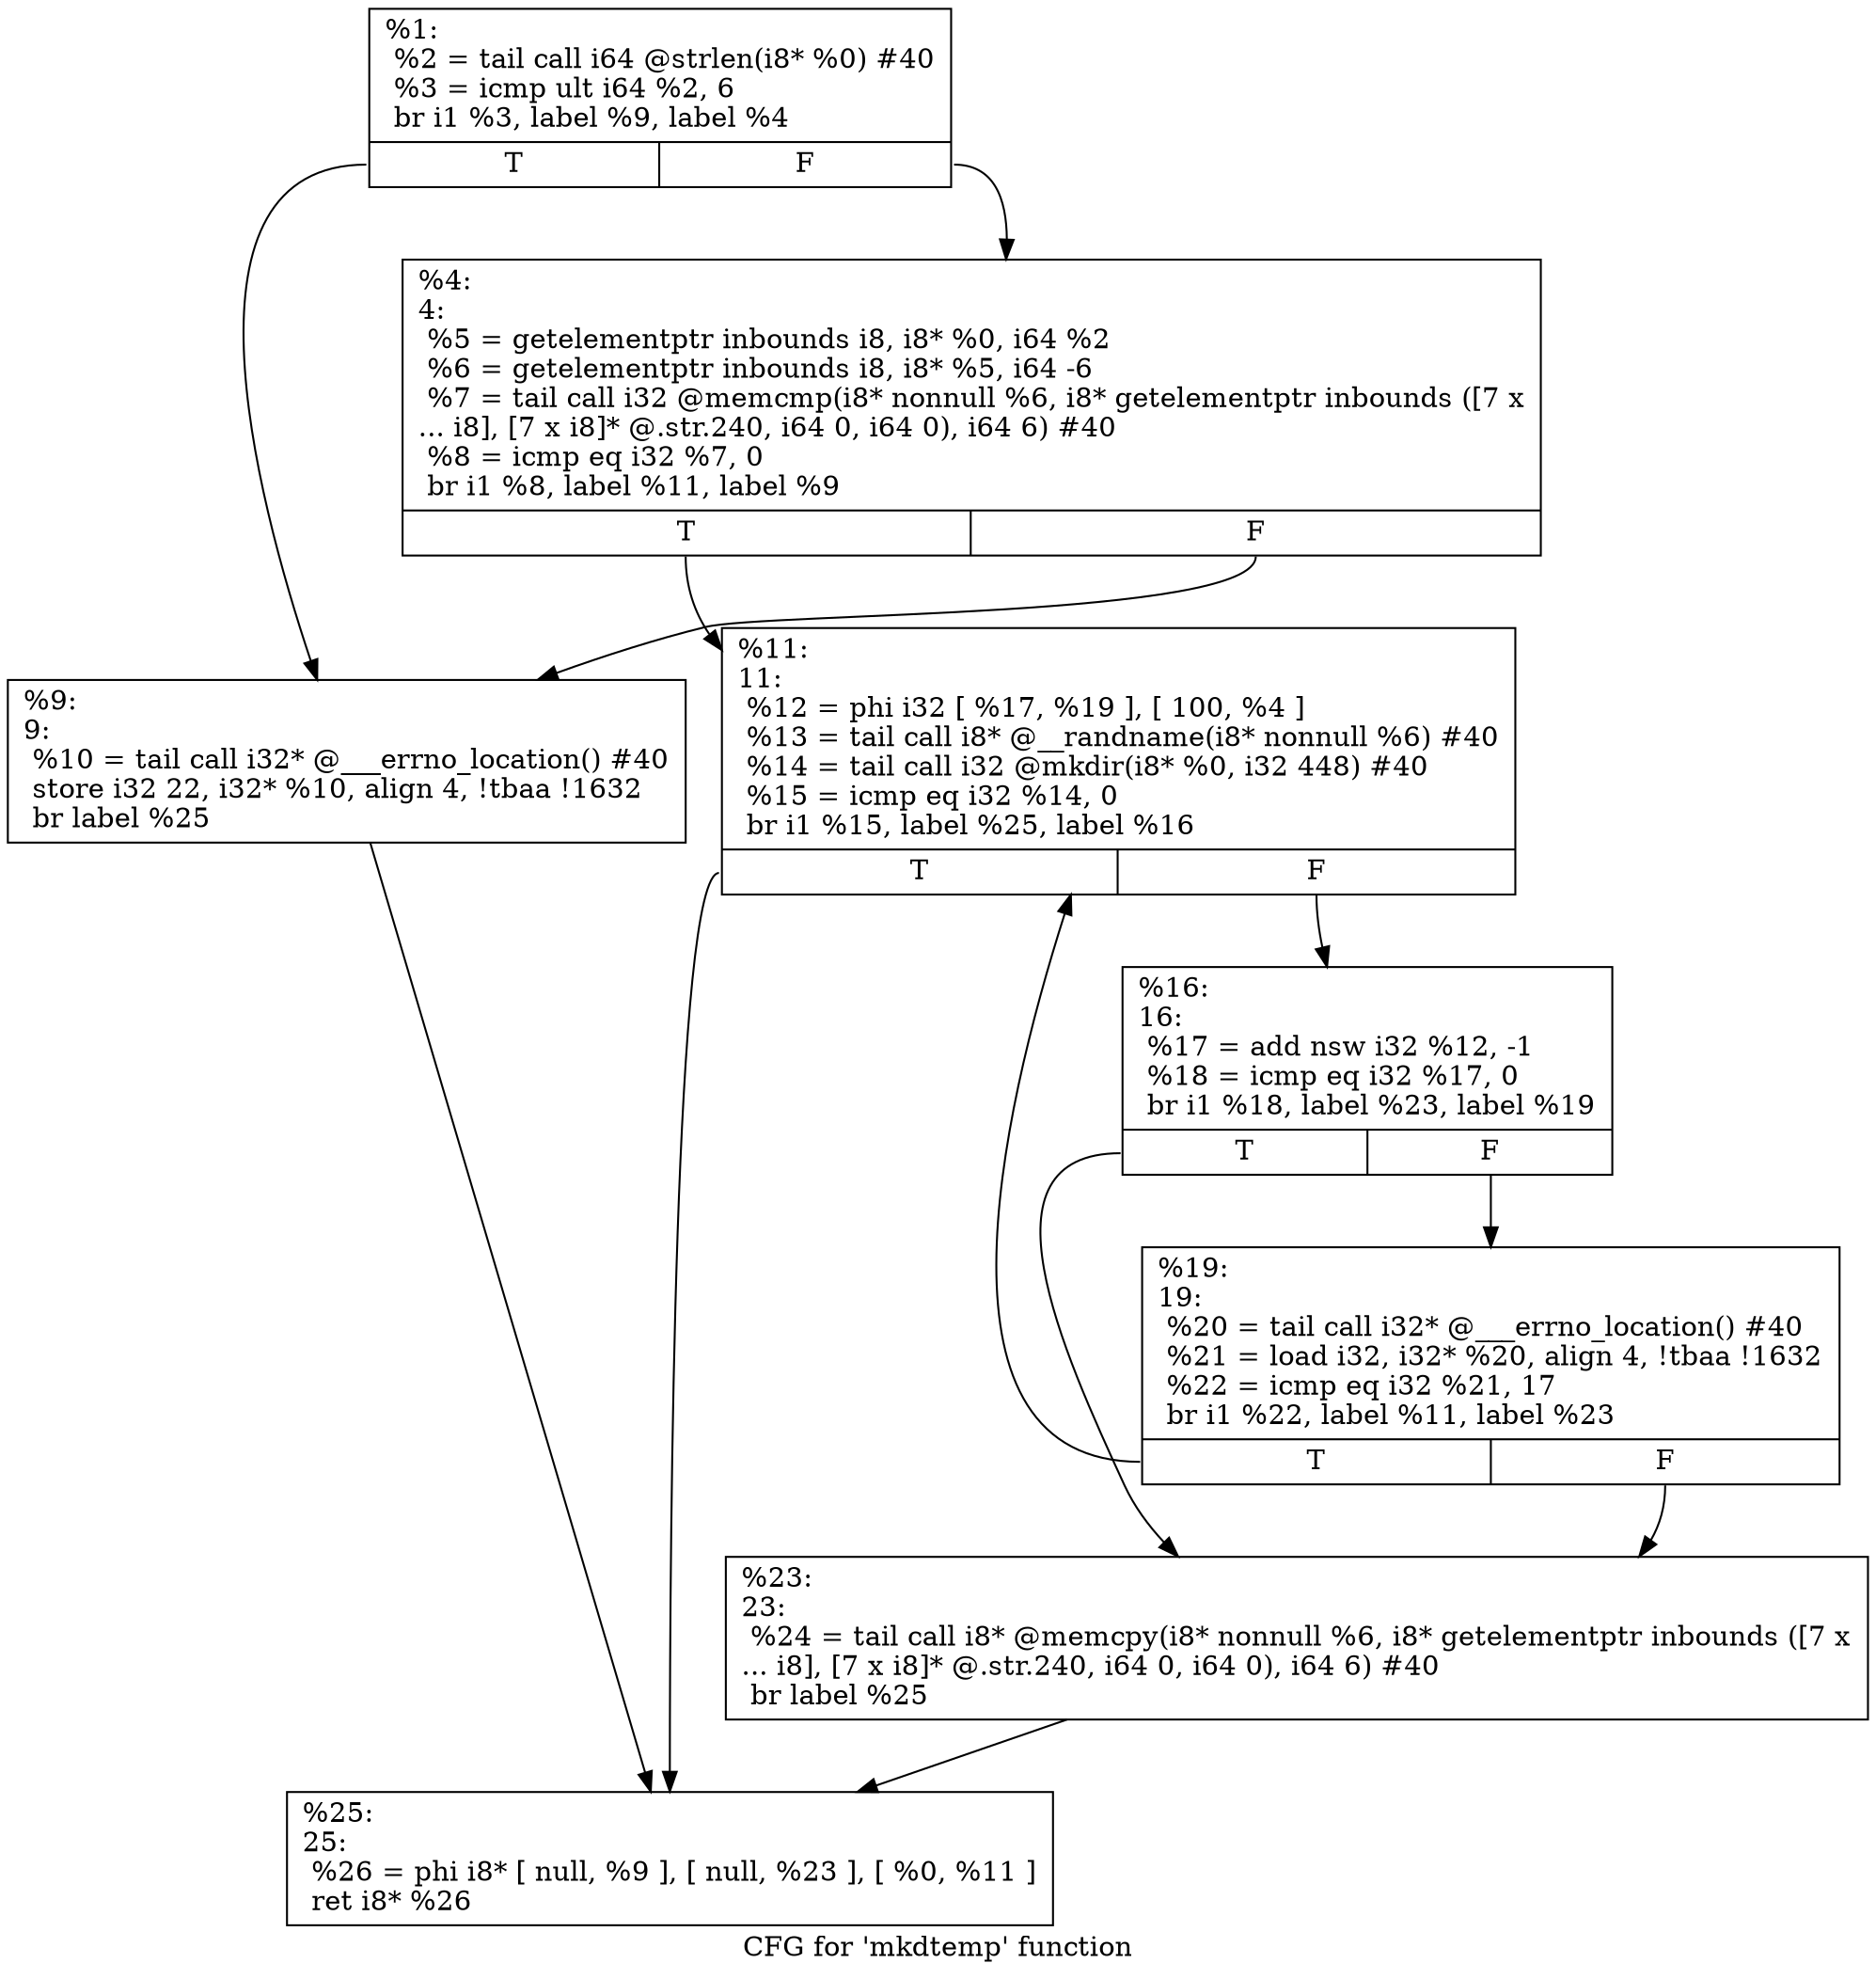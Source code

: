 digraph "CFG for 'mkdtemp' function" {
	label="CFG for 'mkdtemp' function";

	Node0x1c1b520 [shape=record,label="{%1:\l  %2 = tail call i64 @strlen(i8* %0) #40\l  %3 = icmp ult i64 %2, 6\l  br i1 %3, label %9, label %4\l|{<s0>T|<s1>F}}"];
	Node0x1c1b520:s0 -> Node0x1c1b5c0;
	Node0x1c1b520:s1 -> Node0x1c1b570;
	Node0x1c1b570 [shape=record,label="{%4:\l4:                                                \l  %5 = getelementptr inbounds i8, i8* %0, i64 %2\l  %6 = getelementptr inbounds i8, i8* %5, i64 -6\l  %7 = tail call i32 @memcmp(i8* nonnull %6, i8* getelementptr inbounds ([7 x\l... i8], [7 x i8]* @.str.240, i64 0, i64 0), i64 6) #40\l  %8 = icmp eq i32 %7, 0\l  br i1 %8, label %11, label %9\l|{<s0>T|<s1>F}}"];
	Node0x1c1b570:s0 -> Node0x1c1b610;
	Node0x1c1b570:s1 -> Node0x1c1b5c0;
	Node0x1c1b5c0 [shape=record,label="{%9:\l9:                                                \l  %10 = tail call i32* @___errno_location() #40\l  store i32 22, i32* %10, align 4, !tbaa !1632\l  br label %25\l}"];
	Node0x1c1b5c0 -> Node0x1c1b750;
	Node0x1c1b610 [shape=record,label="{%11:\l11:                                               \l  %12 = phi i32 [ %17, %19 ], [ 100, %4 ]\l  %13 = tail call i8* @__randname(i8* nonnull %6) #40\l  %14 = tail call i32 @mkdir(i8* %0, i32 448) #40\l  %15 = icmp eq i32 %14, 0\l  br i1 %15, label %25, label %16\l|{<s0>T|<s1>F}}"];
	Node0x1c1b610:s0 -> Node0x1c1b750;
	Node0x1c1b610:s1 -> Node0x1c1b660;
	Node0x1c1b660 [shape=record,label="{%16:\l16:                                               \l  %17 = add nsw i32 %12, -1\l  %18 = icmp eq i32 %17, 0\l  br i1 %18, label %23, label %19\l|{<s0>T|<s1>F}}"];
	Node0x1c1b660:s0 -> Node0x1c1b700;
	Node0x1c1b660:s1 -> Node0x1c1b6b0;
	Node0x1c1b6b0 [shape=record,label="{%19:\l19:                                               \l  %20 = tail call i32* @___errno_location() #40\l  %21 = load i32, i32* %20, align 4, !tbaa !1632\l  %22 = icmp eq i32 %21, 17\l  br i1 %22, label %11, label %23\l|{<s0>T|<s1>F}}"];
	Node0x1c1b6b0:s0 -> Node0x1c1b610;
	Node0x1c1b6b0:s1 -> Node0x1c1b700;
	Node0x1c1b700 [shape=record,label="{%23:\l23:                                               \l  %24 = tail call i8* @memcpy(i8* nonnull %6, i8* getelementptr inbounds ([7 x\l... i8], [7 x i8]* @.str.240, i64 0, i64 0), i64 6) #40\l  br label %25\l}"];
	Node0x1c1b700 -> Node0x1c1b750;
	Node0x1c1b750 [shape=record,label="{%25:\l25:                                               \l  %26 = phi i8* [ null, %9 ], [ null, %23 ], [ %0, %11 ]\l  ret i8* %26\l}"];
}
